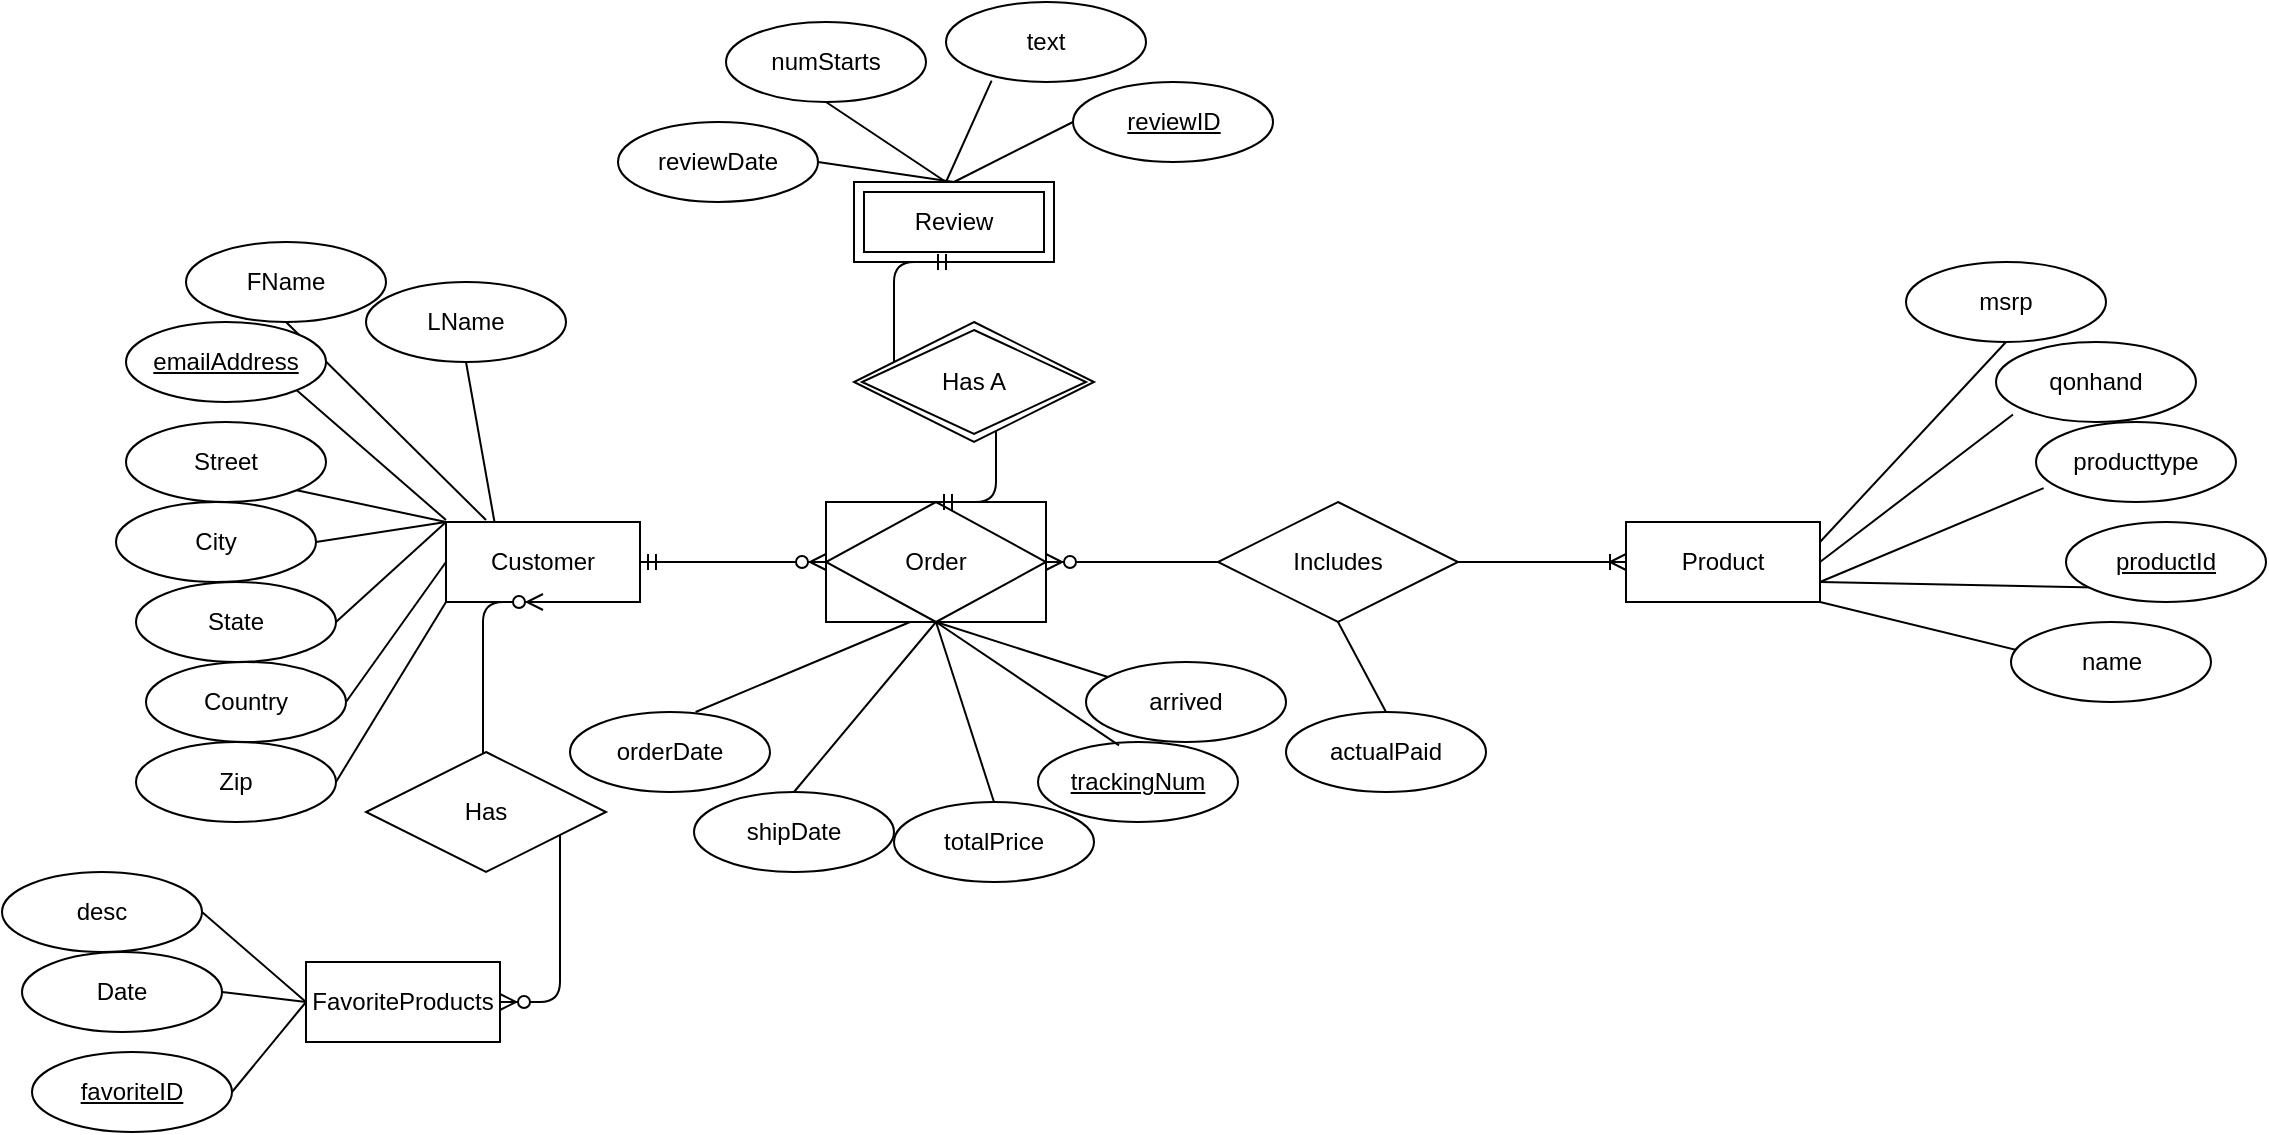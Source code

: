 <mxfile version="14.2.9" type="github">
  <diagram id="R2lEEEUBdFMjLlhIrx00" name="Page-1">
    <mxGraphModel dx="2342" dy="703" grid="1" gridSize="10" guides="1" tooltips="1" connect="1" arrows="1" fold="1" page="1" pageScale="1" pageWidth="850" pageHeight="1100" math="0" shadow="0" extFonts="Permanent Marker^https://fonts.googleapis.com/css?family=Permanent+Marker">
      <root>
        <mxCell id="0" />
        <mxCell id="1" parent="0" />
        <mxCell id="x9NvxZj61J1J9ld-LQLX-63" value="Review" style="shape=ext;margin=3;double=1;whiteSpace=wrap;html=1;align=center;" parent="1" vertex="1">
          <mxGeometry x="-56" y="120" width="100" height="40" as="geometry" />
        </mxCell>
        <mxCell id="v3UMW6L6XcEvRnhdQh_5-23" value="actualPaid" style="ellipse;whiteSpace=wrap;html=1;align=center;" parent="1" vertex="1">
          <mxGeometry x="160" y="385" width="100" height="40" as="geometry" />
        </mxCell>
        <mxCell id="v3UMW6L6XcEvRnhdQh_5-30" value="" style="endArrow=none;html=1;entryX=0.5;entryY=1;entryDx=0;entryDy=0;exitX=0.5;exitY=0;exitDx=0;exitDy=0;" parent="1" source="v3UMW6L6XcEvRnhdQh_5-23" edge="1" target="JtV4IDJJG3DMfFqDeFfQ-3">
          <mxGeometry width="50" height="50" relative="1" as="geometry">
            <mxPoint x="399.5" y="395" as="sourcePoint" />
            <mxPoint x="267.5" y="355" as="targetPoint" />
          </mxGeometry>
        </mxCell>
        <mxCell id="v3UMW6L6XcEvRnhdQh_5-32" value="" style="endArrow=none;html=1;rounded=0;exitX=1;exitY=0.75;exitDx=0;exitDy=0;entryX=1;entryY=1;entryDx=0;entryDy=0;" parent="1" source="tE1Tz7KGst0yB31uhPFn-10" target="v3UMW6L6XcEvRnhdQh_5-40" edge="1">
          <mxGeometry relative="1" as="geometry">
            <mxPoint x="347.5" y="280" as="sourcePoint" />
            <mxPoint x="270" y="240" as="targetPoint" />
          </mxGeometry>
        </mxCell>
        <mxCell id="v3UMW6L6XcEvRnhdQh_5-33" value="" style="endArrow=none;html=1;rounded=0;exitX=1;exitY=0.75;exitDx=0;exitDy=0;entryX=0.038;entryY=0.827;entryDx=0;entryDy=0;entryPerimeter=0;" parent="1" source="tE1Tz7KGst0yB31uhPFn-10" target="v3UMW6L6XcEvRnhdQh_5-43" edge="1">
          <mxGeometry relative="1" as="geometry">
            <mxPoint x="422.85" y="278.98" as="sourcePoint" />
            <mxPoint x="490" y="240" as="targetPoint" />
          </mxGeometry>
        </mxCell>
        <mxCell id="v3UMW6L6XcEvRnhdQh_5-34" value="" style="endArrow=none;html=1;rounded=0;entryX=0.085;entryY=0.907;entryDx=0;entryDy=0;entryPerimeter=0;" parent="1" target="v3UMW6L6XcEvRnhdQh_5-44" edge="1">
          <mxGeometry relative="1" as="geometry">
            <mxPoint x="427" y="310" as="sourcePoint" />
            <mxPoint x="423.311" y="229.82" as="targetPoint" />
          </mxGeometry>
        </mxCell>
        <mxCell id="v3UMW6L6XcEvRnhdQh_5-35" value="" style="endArrow=none;html=1;rounded=0;exitX=1;exitY=0.25;exitDx=0;exitDy=0;entryX=0.5;entryY=1;entryDx=0;entryDy=0;" parent="1" source="tE1Tz7KGst0yB31uhPFn-10" target="v3UMW6L6XcEvRnhdQh_5-45" edge="1">
          <mxGeometry relative="1" as="geometry">
            <mxPoint x="375" y="280" as="sourcePoint" />
            <mxPoint x="330" y="230" as="targetPoint" />
          </mxGeometry>
        </mxCell>
        <mxCell id="v3UMW6L6XcEvRnhdQh_5-40" value="productId" style="ellipse;whiteSpace=wrap;html=1;align=center;fontStyle=4;" parent="1" vertex="1">
          <mxGeometry x="550" y="290" width="100" height="40" as="geometry" />
        </mxCell>
        <mxCell id="v3UMW6L6XcEvRnhdQh_5-43" value="producttype" style="ellipse;whiteSpace=wrap;html=1;align=center;" parent="1" vertex="1">
          <mxGeometry x="535" y="240" width="100" height="40" as="geometry" />
        </mxCell>
        <mxCell id="v3UMW6L6XcEvRnhdQh_5-44" value="qonhand" style="ellipse;whiteSpace=wrap;html=1;align=center;" parent="1" vertex="1">
          <mxGeometry x="515" y="200" width="100" height="40" as="geometry" />
        </mxCell>
        <mxCell id="v3UMW6L6XcEvRnhdQh_5-45" value="msrp" style="ellipse;whiteSpace=wrap;html=1;align=center;" parent="1" vertex="1">
          <mxGeometry x="470" y="160" width="100" height="40" as="geometry" />
        </mxCell>
        <mxCell id="v3UMW6L6XcEvRnhdQh_5-48" value="" style="endArrow=none;html=1;rounded=0;entryX=1;entryY=1;entryDx=0;entryDy=0;exitX=1;exitY=1;exitDx=0;exitDy=0;" parent="1" source="tE1Tz7KGst0yB31uhPFn-10" target="v3UMW6L6XcEvRnhdQh_5-50" edge="1">
          <mxGeometry relative="1" as="geometry">
            <mxPoint x="320" y="280" as="sourcePoint" />
            <mxPoint x="230" y="280" as="targetPoint" />
          </mxGeometry>
        </mxCell>
        <mxCell id="v3UMW6L6XcEvRnhdQh_5-50" value="name" style="ellipse;whiteSpace=wrap;html=1;align=center;" parent="1" vertex="1">
          <mxGeometry x="522.5" y="340" width="100" height="40" as="geometry" />
        </mxCell>
        <mxCell id="v3UMW6L6XcEvRnhdQh_5-52" value="Customer" style="whiteSpace=wrap;html=1;align=center;" parent="1" vertex="1">
          <mxGeometry x="-260" y="290" width="97" height="40" as="geometry" />
        </mxCell>
        <mxCell id="v3UMW6L6XcEvRnhdQh_5-63" value="" style="endArrow=none;html=1;rounded=0;entryX=1;entryY=1;entryDx=0;entryDy=0;" parent="1" target="v3UMW6L6XcEvRnhdQh_5-65" edge="1">
          <mxGeometry relative="1" as="geometry">
            <mxPoint x="-260" y="289" as="sourcePoint" />
            <mxPoint x="-310" y="240" as="targetPoint" />
          </mxGeometry>
        </mxCell>
        <mxCell id="v3UMW6L6XcEvRnhdQh_5-64" value="" style="endArrow=none;html=1;rounded=0;entryX=0.5;entryY=1;entryDx=0;entryDy=0;" parent="1" target="v3UMW6L6XcEvRnhdQh_5-66" edge="1">
          <mxGeometry relative="1" as="geometry">
            <mxPoint x="-240" y="289" as="sourcePoint" />
            <mxPoint x="-250" y="230" as="targetPoint" />
          </mxGeometry>
        </mxCell>
        <mxCell id="v3UMW6L6XcEvRnhdQh_5-65" value="emailAddress" style="ellipse;whiteSpace=wrap;html=1;align=center;fontStyle=4;" parent="1" vertex="1">
          <mxGeometry x="-420" y="190" width="100" height="40" as="geometry" />
        </mxCell>
        <mxCell id="v3UMW6L6XcEvRnhdQh_5-66" value="FName" style="ellipse;whiteSpace=wrap;html=1;align=center;" parent="1" vertex="1">
          <mxGeometry x="-390" y="150" width="100" height="40" as="geometry" />
        </mxCell>
        <mxCell id="v3UMW6L6XcEvRnhdQh_5-67" value="" style="endArrow=none;html=1;rounded=0;entryX=1;entryY=1;entryDx=0;entryDy=0;" parent="1" target="v3UMW6L6XcEvRnhdQh_5-68" edge="1">
          <mxGeometry relative="1" as="geometry">
            <mxPoint x="-260" y="290" as="sourcePoint" />
            <mxPoint x="-350" y="280" as="targetPoint" />
          </mxGeometry>
        </mxCell>
        <mxCell id="v3UMW6L6XcEvRnhdQh_5-68" value="Street" style="ellipse;whiteSpace=wrap;html=1;align=center;" parent="1" vertex="1">
          <mxGeometry x="-420" y="240" width="100" height="40" as="geometry" />
        </mxCell>
        <mxCell id="v3UMW6L6XcEvRnhdQh_5-71" value="" style="endArrow=none;html=1;rounded=0;exitX=0.25;exitY=0;exitDx=0;exitDy=0;entryX=0.5;entryY=1;entryDx=0;entryDy=0;" parent="1" source="v3UMW6L6XcEvRnhdQh_5-52" target="v3UMW6L6XcEvRnhdQh_5-72" edge="1">
          <mxGeometry relative="1" as="geometry">
            <mxPoint x="-110.812" y="290" as="sourcePoint" />
            <mxPoint x="-150" y="230.6" as="targetPoint" />
          </mxGeometry>
        </mxCell>
        <mxCell id="v3UMW6L6XcEvRnhdQh_5-72" value="LName" style="ellipse;whiteSpace=wrap;html=1;align=center;" parent="1" vertex="1">
          <mxGeometry x="-300" y="170" width="100" height="40" as="geometry" />
        </mxCell>
        <mxCell id="v3UMW6L6XcEvRnhdQh_5-95" value="desc" style="ellipse;whiteSpace=wrap;html=1;align=center;" parent="1" vertex="1">
          <mxGeometry x="-482" y="465" width="100" height="40" as="geometry" />
        </mxCell>
        <mxCell id="v3UMW6L6XcEvRnhdQh_5-108" value="FavoriteProducts" style="whiteSpace=wrap;html=1;align=center;" parent="1" vertex="1">
          <mxGeometry x="-330" y="510" width="97" height="40" as="geometry" />
        </mxCell>
        <mxCell id="v3UMW6L6XcEvRnhdQh_5-116" value="Date" style="ellipse;whiteSpace=wrap;html=1;align=center;" parent="1" vertex="1">
          <mxGeometry x="-472" y="505" width="100" height="40" as="geometry" />
        </mxCell>
        <mxCell id="v3UMW6L6XcEvRnhdQh_5-120" value="&lt;u&gt;favoriteID&lt;/u&gt;" style="ellipse;whiteSpace=wrap;html=1;align=center;" parent="1" vertex="1">
          <mxGeometry x="-467" y="555" width="100" height="40" as="geometry" />
        </mxCell>
        <mxCell id="v3UMW6L6XcEvRnhdQh_5-123" value="" style="endArrow=none;html=1;rounded=0;strokeColor=#000000;exitX=0;exitY=0.5;exitDx=0;exitDy=0;entryX=1;entryY=0.5;entryDx=0;entryDy=0;" parent="1" source="v3UMW6L6XcEvRnhdQh_5-108" edge="1" target="v3UMW6L6XcEvRnhdQh_5-120">
          <mxGeometry relative="1" as="geometry">
            <mxPoint x="-475" y="520" as="sourcePoint" />
            <mxPoint x="-375" y="635" as="targetPoint" />
          </mxGeometry>
        </mxCell>
        <mxCell id="6PIn2MYNK5KoDBoRQHLl-4" value="" style="endArrow=none;html=1;exitX=0.5;exitY=0;exitDx=0;exitDy=0;entryX=0.5;entryY=1;entryDx=0;entryDy=0;" parent="1" edge="1" target="tE1Tz7KGst0yB31uhPFn-6" source="JtV4IDJJG3DMfFqDeFfQ-2">
          <mxGeometry width="50" height="50" relative="1" as="geometry">
            <mxPoint x="330" y="385" as="sourcePoint" />
            <mxPoint x="172" y="330" as="targetPoint" />
          </mxGeometry>
        </mxCell>
        <mxCell id="tE1Tz7KGst0yB31uhPFn-6" value="Order" style="shape=associativeEntity;whiteSpace=wrap;html=1;align=center;" parent="1" vertex="1">
          <mxGeometry x="-70" y="280" width="110" height="60" as="geometry" />
        </mxCell>
        <mxCell id="tE1Tz7KGst0yB31uhPFn-10" value="Product" style="whiteSpace=wrap;html=1;align=center;" parent="1" vertex="1">
          <mxGeometry x="330" y="290" width="97" height="40" as="geometry" />
        </mxCell>
        <mxCell id="QLD6Ur6bGYuq00FG4TX2-11" value="" style="endArrow=none;html=1;rounded=0;strokeColor=#000000;exitX=0;exitY=1;exitDx=0;exitDy=0;entryX=1;entryY=0.5;entryDx=0;entryDy=0;" parent="1" source="v3UMW6L6XcEvRnhdQh_5-52" edge="1" target="JtV4IDJJG3DMfFqDeFfQ-1">
          <mxGeometry relative="1" as="geometry">
            <mxPoint x="-560" y="480" as="sourcePoint" />
            <mxPoint x="-470" y="520" as="targetPoint" />
          </mxGeometry>
        </mxCell>
        <mxCell id="x9NvxZj61J1J9ld-LQLX-14" value="City" style="ellipse;whiteSpace=wrap;html=1;align=center;" parent="1" vertex="1">
          <mxGeometry x="-425" y="280" width="100" height="40" as="geometry" />
        </mxCell>
        <mxCell id="x9NvxZj61J1J9ld-LQLX-15" value="State" style="ellipse;whiteSpace=wrap;html=1;align=center;" parent="1" vertex="1">
          <mxGeometry x="-415" y="320" width="100" height="40" as="geometry" />
        </mxCell>
        <mxCell id="x9NvxZj61J1J9ld-LQLX-25" value="" style="endArrow=none;html=1;rounded=0;exitX=0;exitY=0;exitDx=0;exitDy=0;entryX=1;entryY=0.5;entryDx=0;entryDy=0;" parent="1" source="v3UMW6L6XcEvRnhdQh_5-52" target="x9NvxZj61J1J9ld-LQLX-15" edge="1">
          <mxGeometry relative="1" as="geometry">
            <mxPoint x="-240" y="300" as="sourcePoint" />
            <mxPoint x="-279.645" y="224.142" as="targetPoint" />
          </mxGeometry>
        </mxCell>
        <mxCell id="x9NvxZj61J1J9ld-LQLX-26" value="" style="endArrow=none;html=1;rounded=0;exitX=0;exitY=0;exitDx=0;exitDy=0;entryX=1;entryY=0.5;entryDx=0;entryDy=0;" parent="1" source="v3UMW6L6XcEvRnhdQh_5-52" target="x9NvxZj61J1J9ld-LQLX-14" edge="1">
          <mxGeometry relative="1" as="geometry">
            <mxPoint x="-230" y="310" as="sourcePoint" />
            <mxPoint x="-269.645" y="234.142" as="targetPoint" />
          </mxGeometry>
        </mxCell>
        <mxCell id="x9NvxZj61J1J9ld-LQLX-29" value="Country" style="ellipse;whiteSpace=wrap;html=1;align=center;" parent="1" vertex="1">
          <mxGeometry x="-410" y="360" width="100" height="40" as="geometry" />
        </mxCell>
        <mxCell id="x9NvxZj61J1J9ld-LQLX-30" value="" style="endArrow=none;html=1;rounded=0;entryX=1;entryY=0.5;entryDx=0;entryDy=0;exitX=0;exitY=0.5;exitDx=0;exitDy=0;" parent="1" source="v3UMW6L6XcEvRnhdQh_5-52" target="x9NvxZj61J1J9ld-LQLX-29" edge="1">
          <mxGeometry relative="1" as="geometry">
            <mxPoint x="-260" y="340" as="sourcePoint" />
            <mxPoint x="-282.645" y="264.142" as="targetPoint" />
          </mxGeometry>
        </mxCell>
        <mxCell id="x9NvxZj61J1J9ld-LQLX-45" value="orderDate" style="ellipse;whiteSpace=wrap;html=1;align=center;" parent="1" vertex="1">
          <mxGeometry x="-198" y="385" width="100" height="40" as="geometry" />
        </mxCell>
        <mxCell id="x9NvxZj61J1J9ld-LQLX-46" value="shipDate" style="ellipse;whiteSpace=wrap;html=1;align=center;" parent="1" vertex="1">
          <mxGeometry x="-136" y="425" width="100" height="40" as="geometry" />
        </mxCell>
        <mxCell id="x9NvxZj61J1J9ld-LQLX-47" value="" style="endArrow=none;html=1;rounded=0;strokeColor=#000000;exitX=0.628;exitY=0;exitDx=0;exitDy=0;exitPerimeter=0;entryX=0.5;entryY=1;entryDx=0;entryDy=0;" parent="1" source="x9NvxZj61J1J9ld-LQLX-45" edge="1">
          <mxGeometry relative="1" as="geometry">
            <mxPoint x="-108" y="370" as="sourcePoint" />
            <mxPoint x="-28" y="340" as="targetPoint" />
          </mxGeometry>
        </mxCell>
        <mxCell id="x9NvxZj61J1J9ld-LQLX-48" value="" style="endArrow=none;html=1;rounded=0;strokeColor=#000000;entryX=0.5;entryY=0;entryDx=0;entryDy=0;exitX=0.5;exitY=1;exitDx=0;exitDy=0;" parent="1" source="tE1Tz7KGst0yB31uhPFn-6" target="x9NvxZj61J1J9ld-LQLX-46" edge="1">
          <mxGeometry relative="1" as="geometry">
            <mxPoint x="-3" y="340" as="sourcePoint" />
            <mxPoint x="-58" y="260" as="targetPoint" />
          </mxGeometry>
        </mxCell>
        <mxCell id="x9NvxZj61J1J9ld-LQLX-50" value="&lt;u&gt;trackingNum&lt;/u&gt;" style="ellipse;whiteSpace=wrap;html=1;align=center;" parent="1" vertex="1">
          <mxGeometry x="36" y="400" width="100" height="40" as="geometry" />
        </mxCell>
        <mxCell id="x9NvxZj61J1J9ld-LQLX-51" value="" style="endArrow=none;html=1;rounded=0;strokeColor=#000000;entryX=0.405;entryY=0.042;entryDx=0;entryDy=0;exitX=0.5;exitY=1;exitDx=0;exitDy=0;entryPerimeter=0;" parent="1" source="tE1Tz7KGst0yB31uhPFn-6" target="x9NvxZj61J1J9ld-LQLX-50" edge="1">
          <mxGeometry relative="1" as="geometry">
            <mxPoint x="-5" y="350" as="sourcePoint" />
            <mxPoint x="-28" y="395" as="targetPoint" />
          </mxGeometry>
        </mxCell>
        <mxCell id="x9NvxZj61J1J9ld-LQLX-53" value="" style="edgeStyle=entityRelationEdgeStyle;fontSize=12;html=1;endArrow=ERzeroToMany;startArrow=ERmandOne;exitX=1;exitY=0.5;exitDx=0;exitDy=0;entryX=0;entryY=0.5;entryDx=0;entryDy=0;" parent="1" source="v3UMW6L6XcEvRnhdQh_5-52" target="tE1Tz7KGst0yB31uhPFn-6" edge="1">
          <mxGeometry width="100" height="100" relative="1" as="geometry">
            <mxPoint x="180" y="440" as="sourcePoint" />
            <mxPoint x="280" y="340" as="targetPoint" />
          </mxGeometry>
        </mxCell>
        <mxCell id="x9NvxZj61J1J9ld-LQLX-57" value="reviewDate" style="ellipse;whiteSpace=wrap;html=1;align=center;" parent="1" vertex="1">
          <mxGeometry x="-174" y="90" width="100" height="40" as="geometry" />
        </mxCell>
        <mxCell id="x9NvxZj61J1J9ld-LQLX-58" value="text" style="ellipse;whiteSpace=wrap;html=1;align=center;" parent="1" vertex="1">
          <mxGeometry x="-10" y="30" width="100" height="40" as="geometry" />
        </mxCell>
        <mxCell id="x9NvxZj61J1J9ld-LQLX-59" value="numStarts" style="ellipse;whiteSpace=wrap;html=1;align=center;" parent="1" vertex="1">
          <mxGeometry x="-120" y="40" width="100" height="40" as="geometry" />
        </mxCell>
        <mxCell id="x9NvxZj61J1J9ld-LQLX-61" value="" style="edgeStyle=entityRelationEdgeStyle;fontSize=12;html=1;endArrow=ERmandOne;startArrow=ERmandOne;entryX=0.5;entryY=1;entryDx=0;entryDy=0;exitX=0.5;exitY=0;exitDx=0;exitDy=0;" parent="1" source="tE1Tz7KGst0yB31uhPFn-6" target="x9NvxZj61J1J9ld-LQLX-63" edge="1">
          <mxGeometry width="100" height="100" relative="1" as="geometry">
            <mxPoint x="180" y="440" as="sourcePoint" />
            <mxPoint x="-35.5" y="170" as="targetPoint" />
          </mxGeometry>
        </mxCell>
        <mxCell id="x9NvxZj61J1J9ld-LQLX-60" value="Has A" style="shape=rhombus;double=1;perimeter=rhombusPerimeter;whiteSpace=wrap;html=1;align=center;" parent="1" vertex="1">
          <mxGeometry x="-56" y="190" width="120" height="60" as="geometry" />
        </mxCell>
        <mxCell id="x9NvxZj61J1J9ld-LQLX-64" value="" style="endArrow=none;html=1;rounded=0;exitX=0.5;exitY=0;exitDx=0;exitDy=0;entryX=1;entryY=0.5;entryDx=0;entryDy=0;" parent="1" source="x9NvxZj61J1J9ld-LQLX-63" target="x9NvxZj61J1J9ld-LQLX-57" edge="1">
          <mxGeometry relative="1" as="geometry">
            <mxPoint x="-225.75" y="300" as="sourcePoint" />
            <mxPoint x="-240" y="220" as="targetPoint" />
          </mxGeometry>
        </mxCell>
        <mxCell id="x9NvxZj61J1J9ld-LQLX-65" value="" style="endArrow=none;html=1;rounded=0;entryX=0.5;entryY=1;entryDx=0;entryDy=0;" parent="1" target="x9NvxZj61J1J9ld-LQLX-59" edge="1">
          <mxGeometry relative="1" as="geometry">
            <mxPoint x="-10" y="120" as="sourcePoint" />
            <mxPoint x="-64" y="120" as="targetPoint" />
          </mxGeometry>
        </mxCell>
        <mxCell id="x9NvxZj61J1J9ld-LQLX-66" value="" style="endArrow=none;html=1;rounded=0;entryX=0.228;entryY=0.983;entryDx=0;entryDy=0;entryPerimeter=0;" parent="1" target="x9NvxZj61J1J9ld-LQLX-58" edge="1">
          <mxGeometry relative="1" as="geometry">
            <mxPoint x="-10" y="120" as="sourcePoint" />
            <mxPoint x="-10" y="100" as="targetPoint" />
          </mxGeometry>
        </mxCell>
        <mxCell id="x9NvxZj61J1J9ld-LQLX-67" value="" style="edgeStyle=entityRelationEdgeStyle;fontSize=12;html=1;endArrow=ERoneToMany;startArrow=ERzeroToMany;entryX=0;entryY=0.5;entryDx=0;entryDy=0;exitX=1;exitY=0.5;exitDx=0;exitDy=0;" parent="1" source="tE1Tz7KGst0yB31uhPFn-6" target="tE1Tz7KGst0yB31uhPFn-10" edge="1">
          <mxGeometry width="100" height="100" relative="1" as="geometry">
            <mxPoint x="123.5" y="530" as="sourcePoint" />
            <mxPoint x="223.5" y="430" as="targetPoint" />
          </mxGeometry>
        </mxCell>
        <mxCell id="x9NvxZj61J1J9ld-LQLX-70" value="" style="edgeStyle=entityRelationEdgeStyle;fontSize=12;html=1;endArrow=ERzeroToMany;endFill=1;startArrow=ERzeroToMany;exitX=1;exitY=0.5;exitDx=0;exitDy=0;entryX=0.5;entryY=1;entryDx=0;entryDy=0;" parent="1" source="v3UMW6L6XcEvRnhdQh_5-108" target="v3UMW6L6XcEvRnhdQh_5-52" edge="1">
          <mxGeometry width="100" height="100" relative="1" as="geometry">
            <mxPoint x="180" y="440" as="sourcePoint" />
            <mxPoint x="280" y="340" as="targetPoint" />
          </mxGeometry>
        </mxCell>
        <mxCell id="x9NvxZj61J1J9ld-LQLX-69" value="Has" style="shape=rhombus;perimeter=rhombusPerimeter;whiteSpace=wrap;html=1;align=center;" parent="1" vertex="1">
          <mxGeometry x="-300" y="405" width="120" height="60" as="geometry" />
        </mxCell>
        <mxCell id="x9NvxZj61J1J9ld-LQLX-71" value="&lt;u&gt;reviewID&lt;/u&gt;" style="ellipse;whiteSpace=wrap;html=1;align=center;" parent="1" vertex="1">
          <mxGeometry x="53.5" y="70" width="100" height="40" as="geometry" />
        </mxCell>
        <mxCell id="x9NvxZj61J1J9ld-LQLX-72" value="" style="endArrow=none;html=1;rounded=0;entryX=0;entryY=0.5;entryDx=0;entryDy=0;exitX=0.5;exitY=0;exitDx=0;exitDy=0;" parent="1" source="x9NvxZj61J1J9ld-LQLX-63" target="x9NvxZj61J1J9ld-LQLX-71" edge="1">
          <mxGeometry relative="1" as="geometry">
            <mxPoint y="130" as="sourcePoint" />
            <mxPoint x="58.8" y="79.32" as="targetPoint" />
          </mxGeometry>
        </mxCell>
        <mxCell id="JtV4IDJJG3DMfFqDeFfQ-1" value="Zip" style="ellipse;whiteSpace=wrap;html=1;align=center;" vertex="1" parent="1">
          <mxGeometry x="-415" y="400" width="100" height="40" as="geometry" />
        </mxCell>
        <mxCell id="JtV4IDJJG3DMfFqDeFfQ-2" value="totalPrice" style="ellipse;whiteSpace=wrap;html=1;align=center;" vertex="1" parent="1">
          <mxGeometry x="-36" y="430" width="100" height="40" as="geometry" />
        </mxCell>
        <mxCell id="JtV4IDJJG3DMfFqDeFfQ-3" value="Includes" style="shape=rhombus;perimeter=rhombusPerimeter;whiteSpace=wrap;html=1;align=center;" vertex="1" parent="1">
          <mxGeometry x="126" y="280" width="120" height="60" as="geometry" />
        </mxCell>
        <mxCell id="JtV4IDJJG3DMfFqDeFfQ-6" value="" style="endArrow=none;html=1;rounded=0;strokeColor=#000000;entryX=1;entryY=0.5;entryDx=0;entryDy=0;" edge="1" parent="1" target="v3UMW6L6XcEvRnhdQh_5-116">
          <mxGeometry relative="1" as="geometry">
            <mxPoint x="-330" y="530" as="sourcePoint" />
            <mxPoint x="-365" y="645" as="targetPoint" />
          </mxGeometry>
        </mxCell>
        <mxCell id="JtV4IDJJG3DMfFqDeFfQ-7" value="" style="endArrow=none;html=1;rounded=0;strokeColor=#000000;entryX=1;entryY=0.5;entryDx=0;entryDy=0;exitX=0;exitY=0.5;exitDx=0;exitDy=0;" edge="1" parent="1" source="v3UMW6L6XcEvRnhdQh_5-108" target="v3UMW6L6XcEvRnhdQh_5-95">
          <mxGeometry relative="1" as="geometry">
            <mxPoint x="-320" y="540" as="sourcePoint" />
            <mxPoint x="-370" y="550" as="targetPoint" />
          </mxGeometry>
        </mxCell>
        <mxCell id="JtV4IDJJG3DMfFqDeFfQ-8" value="arrived" style="ellipse;whiteSpace=wrap;html=1;align=center;" vertex="1" parent="1">
          <mxGeometry x="60" y="360" width="100" height="40" as="geometry" />
        </mxCell>
        <mxCell id="JtV4IDJJG3DMfFqDeFfQ-9" value="" style="endArrow=none;html=1;rounded=0;strokeColor=#000000;exitX=0.5;exitY=1;exitDx=0;exitDy=0;" edge="1" parent="1" source="tE1Tz7KGst0yB31uhPFn-6" target="JtV4IDJJG3DMfFqDeFfQ-8">
          <mxGeometry relative="1" as="geometry">
            <mxPoint x="-10" y="340" as="sourcePoint" />
            <mxPoint x="86.5" y="411.68" as="targetPoint" />
          </mxGeometry>
        </mxCell>
      </root>
    </mxGraphModel>
  </diagram>
</mxfile>

